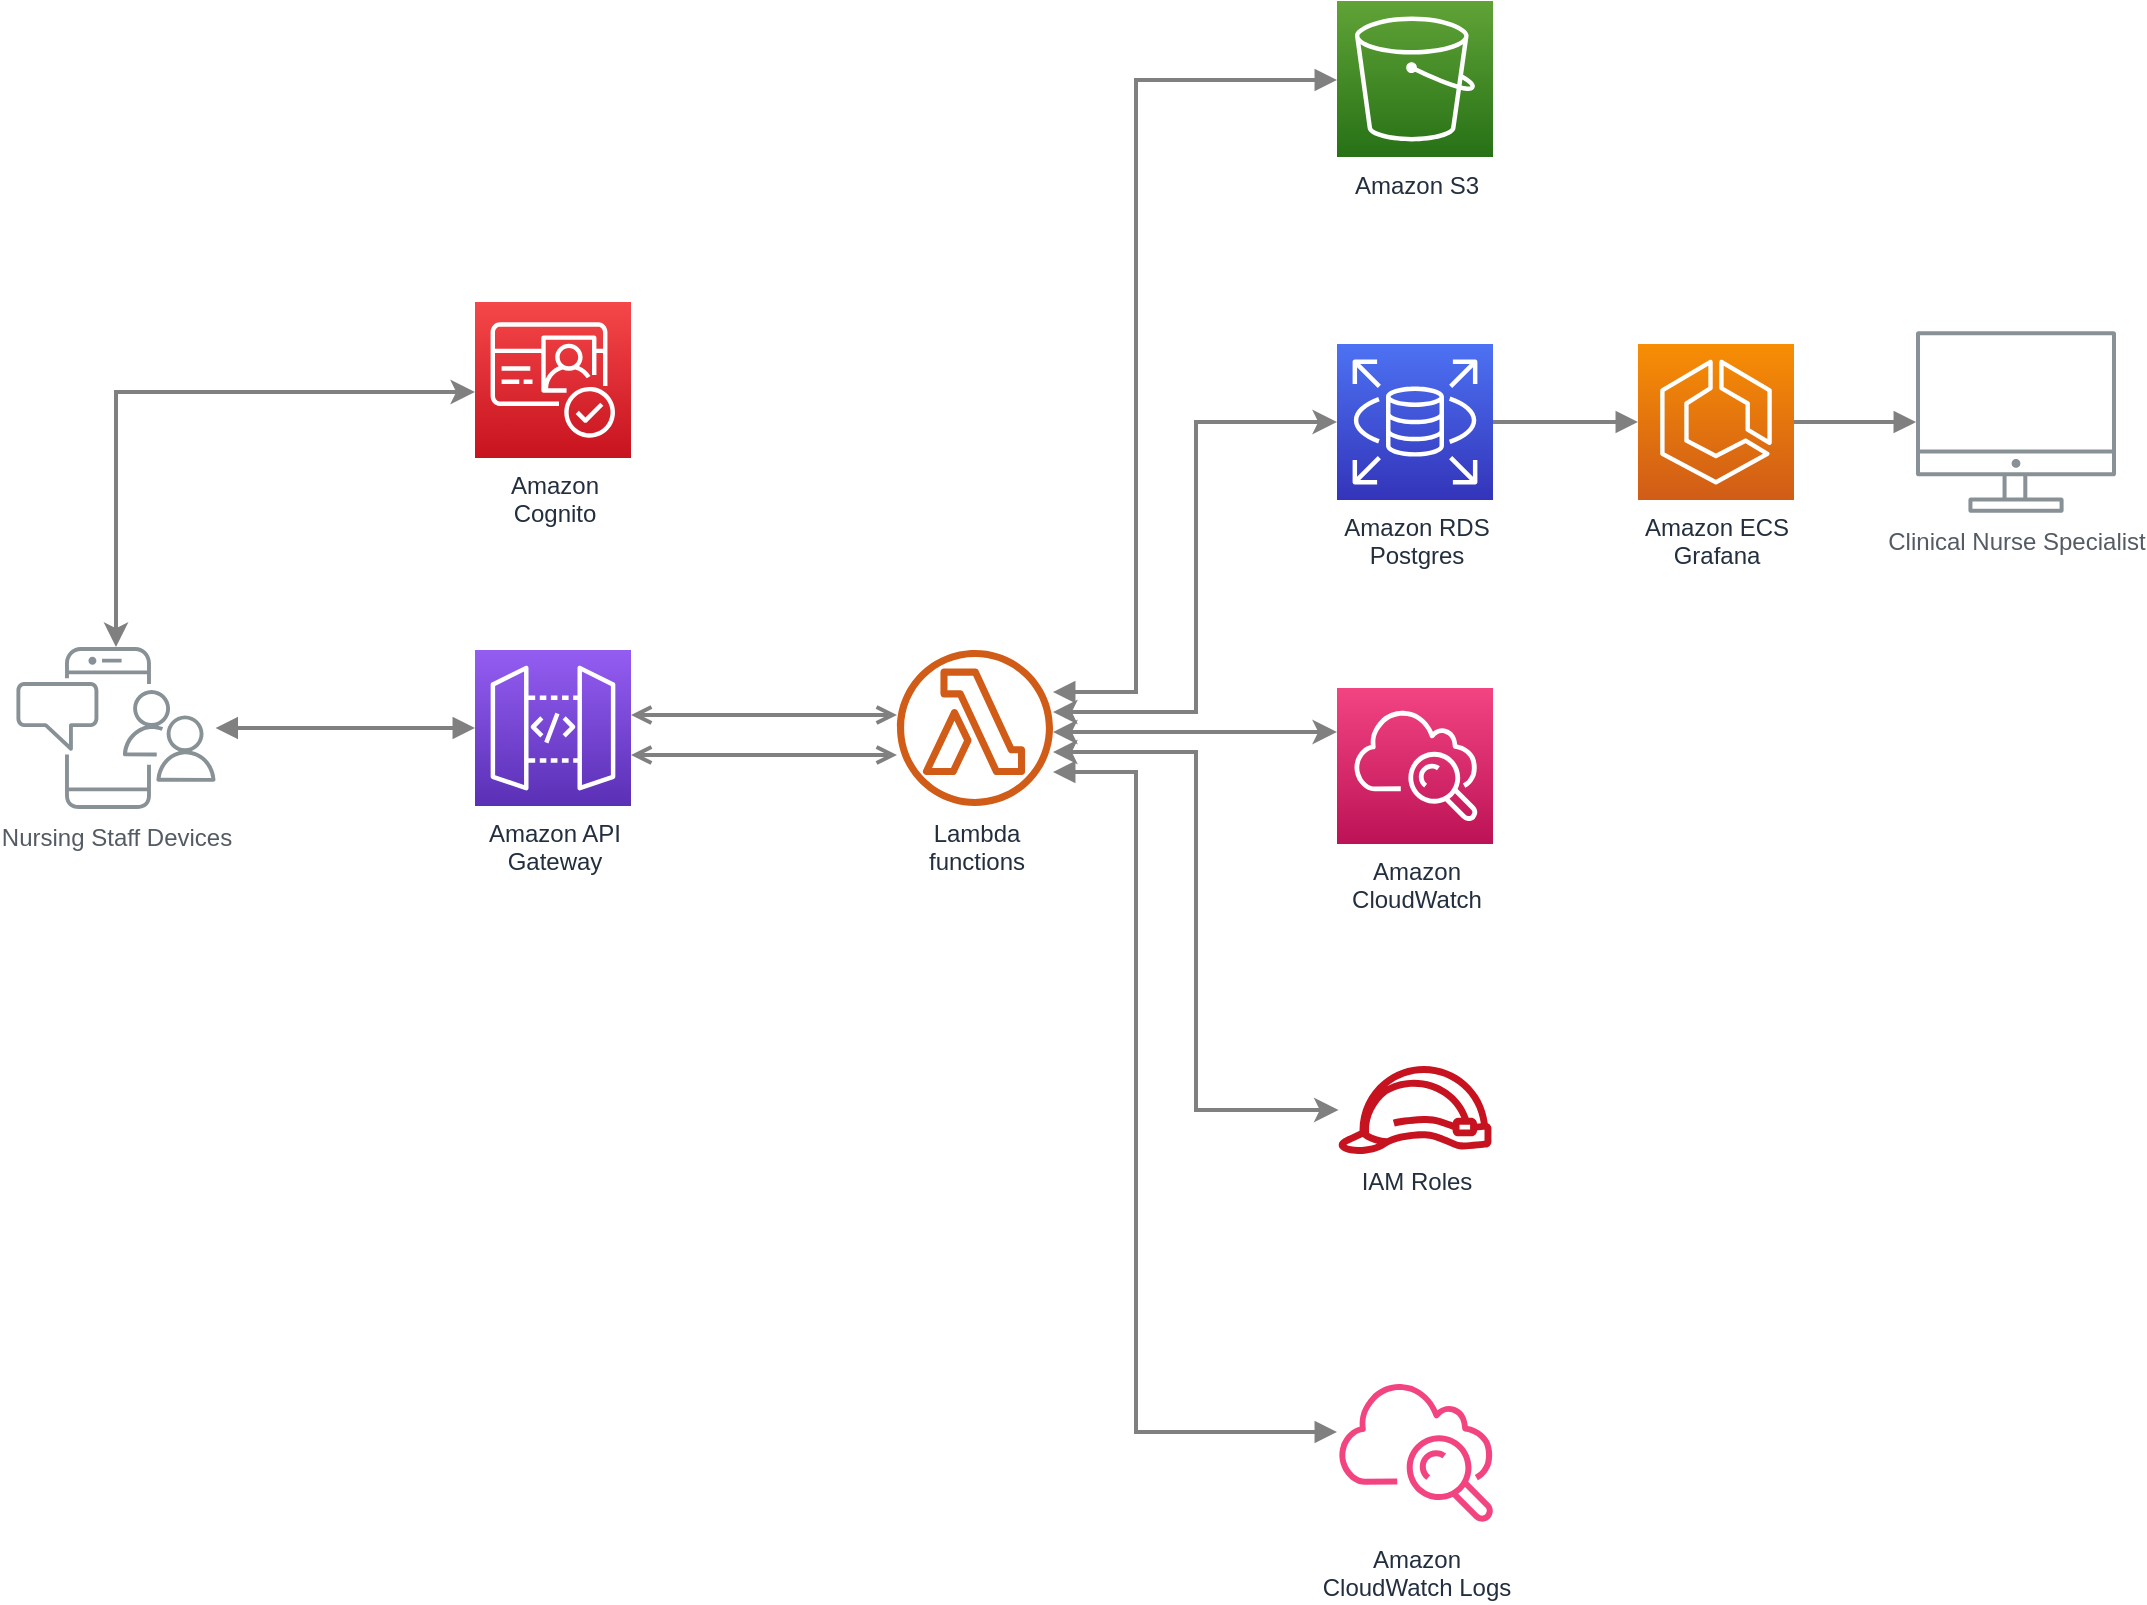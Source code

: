 <mxfile version="15.4.3" type="github"><diagram id="Ht1M8jgEwFfnCIfOTk4-" name="Page-1"><mxGraphModel dx="3953" dy="2137" grid="1" gridSize="10" guides="1" tooltips="1" connect="1" arrows="1" fold="1" page="1" pageScale="1" pageWidth="1169" pageHeight="827" math="0" shadow="0"><root><mxCell id="0"/><mxCell id="1" parent="0"/><mxCell id="UEzPUAAOIrF-is8g5C7q-127" style="edgeStyle=orthogonalEdgeStyle;rounded=0;orthogonalLoop=1;jettySize=auto;html=1;startArrow=block;startFill=1;endArrow=block;endFill=1;strokeWidth=2;strokeColor=#808080;" parent="1" source="UEzPUAAOIrF-is8g5C7q-110" target="UEzPUAAOIrF-is8g5C7q-114" edge="1"><mxGeometry relative="1" as="geometry"><Array as="points"/><mxPoint x="274" y="390" as="targetPoint"/></mxGeometry></mxCell><mxCell id="UEzPUAAOIrF-is8g5C7q-129" style="edgeStyle=orthogonalEdgeStyle;rounded=0;orthogonalLoop=1;jettySize=auto;html=1;startArrow=open;startFill=0;endArrow=open;endFill=0;strokeWidth=2;strokeColor=#808080;" parent="1" source="UEzPUAAOIrF-is8g5C7q-114" target="UEzPUAAOIrF-is8g5C7q-115" edge="1"><mxGeometry relative="1" as="geometry"><Array as="points"><mxPoint x="454.5" y="391.5"/><mxPoint x="454.5" y="391.5"/></Array></mxGeometry></mxCell><mxCell id="UEzPUAAOIrF-is8g5C7q-136" style="edgeStyle=orthogonalEdgeStyle;rounded=0;orthogonalLoop=1;jettySize=auto;html=1;startArrow=block;startFill=1;endArrow=block;endFill=1;strokeWidth=2;strokeColor=#808080;" parent="1" source="UEzPUAAOIrF-is8g5C7q-115" target="UEzPUAAOIrF-is8g5C7q-123" edge="1"><mxGeometry relative="1" as="geometry"><Array as="points"><mxPoint x="644" y="400"/><mxPoint x="644" y="730"/></Array></mxGeometry></mxCell><mxCell id="UEzPUAAOIrF-is8g5C7q-142" style="edgeStyle=orthogonalEdgeStyle;rounded=0;orthogonalLoop=1;jettySize=auto;html=1;startArrow=open;startFill=0;endArrow=open;endFill=0;strokeWidth=2;strokeColor=#808080;" parent="1" source="UEzPUAAOIrF-is8g5C7q-114" target="UEzPUAAOIrF-is8g5C7q-115" edge="1"><mxGeometry relative="1" as="geometry"><mxPoint x="401.5" y="386.5" as="sourcePoint"/><mxPoint x="534.5" y="386.5" as="targetPoint"/><Array as="points"><mxPoint x="454.5" y="371.5"/><mxPoint x="454.5" y="371.5"/></Array></mxGeometry></mxCell><mxCell id="a00gbMixCQpJlxK1CLBN-5" style="edgeStyle=orthogonalEdgeStyle;rounded=0;orthogonalLoop=1;jettySize=auto;html=1;strokeWidth=2;strokeColor=#808080;startArrow=classic;startFill=1;" edge="1" parent="1" source="UEzPUAAOIrF-is8g5C7q-110" target="a00gbMixCQpJlxK1CLBN-6"><mxGeometry relative="1" as="geometry"><mxPoint x="313.5" y="539" as="targetPoint"/><Array as="points"><mxPoint x="134" y="210"/></Array></mxGeometry></mxCell><mxCell id="UEzPUAAOIrF-is8g5C7q-110" value="Nursing Staff Devices" style="outlineConnect=0;gradientColor=none;fontColor=#545B64;strokeColor=none;fillColor=#879196;dashed=0;verticalLabelPosition=bottom;verticalAlign=top;align=center;html=1;fontSize=12;fontStyle=0;aspect=fixed;shape=mxgraph.aws4.illustration_notification;pointerEvents=1;labelBackgroundColor=#ffffff;" parent="1" vertex="1"><mxGeometry x="84" y="337.5" width="100" height="81" as="geometry"/></mxCell><mxCell id="UEzPUAAOIrF-is8g5C7q-114" value="Amazon API&lt;br&gt;Gateway&lt;br&gt;" style="outlineConnect=0;fontColor=#232F3E;gradientColor=#945DF2;gradientDirection=north;fillColor=#5A30B5;strokeColor=#ffffff;dashed=0;verticalLabelPosition=bottom;verticalAlign=top;align=center;html=1;fontSize=12;fontStyle=0;aspect=fixed;shape=mxgraph.aws4.resourceIcon;resIcon=mxgraph.aws4.api_gateway;labelBackgroundColor=#ffffff;" parent="1" vertex="1"><mxGeometry x="313.5" y="339" width="78" height="78" as="geometry"/></mxCell><mxCell id="a00gbMixCQpJlxK1CLBN-7" style="edgeStyle=orthogonalEdgeStyle;rounded=0;orthogonalLoop=1;jettySize=auto;html=1;entryX=0;entryY=0.5;entryDx=0;entryDy=0;entryPerimeter=0;startArrow=classic;startFill=1;strokeColor=#808080;strokeWidth=2;" edge="1" parent="1" source="UEzPUAAOIrF-is8g5C7q-115" target="a00gbMixCQpJlxK1CLBN-2"><mxGeometry relative="1" as="geometry"><Array as="points"><mxPoint x="674" y="370"/><mxPoint x="674" y="225"/></Array></mxGeometry></mxCell><mxCell id="a00gbMixCQpJlxK1CLBN-8" style="edgeStyle=orthogonalEdgeStyle;rounded=0;orthogonalLoop=1;jettySize=auto;html=1;startArrow=classic;startFill=1;strokeColor=#808080;strokeWidth=2;" edge="1" parent="1" source="UEzPUAAOIrF-is8g5C7q-115" target="UEzPUAAOIrF-is8g5C7q-121"><mxGeometry relative="1" as="geometry"><Array as="points"><mxPoint x="654" y="380"/><mxPoint x="654" y="380"/></Array></mxGeometry></mxCell><mxCell id="a00gbMixCQpJlxK1CLBN-9" style="edgeStyle=orthogonalEdgeStyle;rounded=0;orthogonalLoop=1;jettySize=auto;html=1;startArrow=classic;startFill=1;strokeColor=#808080;strokeWidth=2;" edge="1" parent="1" source="UEzPUAAOIrF-is8g5C7q-115" target="UEzPUAAOIrF-is8g5C7q-122"><mxGeometry relative="1" as="geometry"><Array as="points"><mxPoint x="674" y="390"/><mxPoint x="674" y="569"/></Array></mxGeometry></mxCell><mxCell id="a00gbMixCQpJlxK1CLBN-10" style="edgeStyle=orthogonalEdgeStyle;rounded=0;orthogonalLoop=1;jettySize=auto;html=1;startArrow=block;startFill=1;endArrow=block;endFill=1;strokeColor=#808080;strokeWidth=2;" edge="1" parent="1" source="UEzPUAAOIrF-is8g5C7q-115" target="UEzPUAAOIrF-is8g5C7q-116"><mxGeometry relative="1" as="geometry"><Array as="points"><mxPoint x="644" y="360"/><mxPoint x="644" y="54"/></Array></mxGeometry></mxCell><mxCell id="UEzPUAAOIrF-is8g5C7q-115" value="Lambda&lt;br&gt;&lt;div&gt;functions&lt;/div&gt;" style="outlineConnect=0;fontColor=#232F3E;gradientColor=none;fillColor=#D05C17;strokeColor=none;dashed=0;verticalLabelPosition=bottom;verticalAlign=top;align=center;html=1;fontSize=12;fontStyle=0;aspect=fixed;pointerEvents=1;shape=mxgraph.aws4.lambda_function;labelBackgroundColor=#ffffff;" parent="1" vertex="1"><mxGeometry x="524.5" y="339" width="78" height="78" as="geometry"/></mxCell><mxCell id="UEzPUAAOIrF-is8g5C7q-116" value="Amazon S3" style="outlineConnect=0;fontColor=#232F3E;gradientColor=#60A337;gradientDirection=north;fillColor=#277116;strokeColor=#ffffff;dashed=0;verticalLabelPosition=bottom;verticalAlign=top;align=center;html=1;fontSize=12;fontStyle=0;aspect=fixed;shape=mxgraph.aws4.resourceIcon;resIcon=mxgraph.aws4.s3;labelBackgroundColor=#ffffff;" parent="1" vertex="1"><mxGeometry x="744.5" y="14.5" width="78" height="78" as="geometry"/></mxCell><mxCell id="UEzPUAAOIrF-is8g5C7q-121" value="Amazon&lt;br&gt;CloudWatch&lt;br&gt;" style="outlineConnect=0;fontColor=#232F3E;gradientColor=#F34482;gradientDirection=north;fillColor=#BC1356;strokeColor=#ffffff;dashed=0;verticalLabelPosition=bottom;verticalAlign=top;align=center;html=1;fontSize=12;fontStyle=0;aspect=fixed;shape=mxgraph.aws4.resourceIcon;resIcon=mxgraph.aws4.cloudwatch;labelBackgroundColor=#ffffff;" parent="1" vertex="1"><mxGeometry x="744.5" y="358" width="78" height="78" as="geometry"/></mxCell><mxCell id="UEzPUAAOIrF-is8g5C7q-122" value="IAM Roles" style="outlineConnect=0;fontColor=#232F3E;gradientColor=none;fillColor=#C7131F;strokeColor=none;dashed=0;verticalLabelPosition=bottom;verticalAlign=top;align=center;html=1;fontSize=12;fontStyle=0;aspect=fixed;pointerEvents=1;shape=mxgraph.aws4.role;labelBackgroundColor=#ffffff;" parent="1" vertex="1"><mxGeometry x="744.5" y="547" width="78" height="44" as="geometry"/></mxCell><mxCell id="UEzPUAAOIrF-is8g5C7q-123" value="Amazon&lt;br&gt;CloudWatch Logs&lt;br&gt;" style="outlineConnect=0;fontColor=#232F3E;gradientColor=none;gradientDirection=north;fillColor=#F34482;strokeColor=none;dashed=0;verticalLabelPosition=bottom;verticalAlign=top;align=center;html=1;fontSize=12;fontStyle=0;aspect=fixed;shape=mxgraph.aws4.cloudwatch;labelBackgroundColor=#ffffff;" parent="1" vertex="1"><mxGeometry x="744.5" y="701.5" width="78" height="78" as="geometry"/></mxCell><mxCell id="a00gbMixCQpJlxK1CLBN-13" style="edgeStyle=orthogonalEdgeStyle;rounded=0;orthogonalLoop=1;jettySize=auto;html=1;exitX=1;exitY=0.5;exitDx=0;exitDy=0;exitPerimeter=0;startArrow=none;startFill=0;endArrow=block;endFill=1;strokeColor=#808080;strokeWidth=2;" edge="1" parent="1" source="a00gbMixCQpJlxK1CLBN-2" target="a00gbMixCQpJlxK1CLBN-12"><mxGeometry relative="1" as="geometry"/></mxCell><mxCell id="a00gbMixCQpJlxK1CLBN-2" value="&lt;div&gt;Amazon RDS&lt;/div&gt;&lt;div&gt;Postgres&lt;br&gt;&lt;/div&gt;" style="sketch=0;points=[[0,0,0],[0.25,0,0],[0.5,0,0],[0.75,0,0],[1,0,0],[0,1,0],[0.25,1,0],[0.5,1,0],[0.75,1,0],[1,1,0],[0,0.25,0],[0,0.5,0],[0,0.75,0],[1,0.25,0],[1,0.5,0],[1,0.75,0]];outlineConnect=0;fontColor=#232F3E;gradientColor=#4D72F3;gradientDirection=north;fillColor=#3334B9;strokeColor=#ffffff;dashed=0;verticalLabelPosition=bottom;verticalAlign=top;align=center;html=1;fontSize=12;fontStyle=0;aspect=fixed;shape=mxgraph.aws4.resourceIcon;resIcon=mxgraph.aws4.rds;" vertex="1" parent="1"><mxGeometry x="744.5" y="186" width="78" height="78" as="geometry"/></mxCell><mxCell id="a00gbMixCQpJlxK1CLBN-6" value="Amazon &lt;br&gt;Cognito" style="outlineConnect=0;fontColor=#232F3E;gradientColor=#F54749;gradientDirection=north;fillColor=#C7131F;strokeColor=#ffffff;dashed=0;verticalLabelPosition=bottom;verticalAlign=top;align=center;html=1;fontSize=12;fontStyle=0;aspect=fixed;shape=mxgraph.aws4.resourceIcon;resIcon=mxgraph.aws4.cognito;labelBackgroundColor=#ffffff;" vertex="1" parent="1"><mxGeometry x="313.5" y="165" width="78" height="78" as="geometry"/></mxCell><mxCell id="a00gbMixCQpJlxK1CLBN-15" style="edgeStyle=orthogonalEdgeStyle;rounded=0;orthogonalLoop=1;jettySize=auto;html=1;startArrow=none;startFill=0;endArrow=block;endFill=1;strokeColor=#808080;strokeWidth=2;" edge="1" parent="1" source="a00gbMixCQpJlxK1CLBN-12" target="a00gbMixCQpJlxK1CLBN-14"><mxGeometry relative="1" as="geometry"/></mxCell><mxCell id="a00gbMixCQpJlxK1CLBN-12" value="&lt;div&gt;Amazon ECS&lt;/div&gt;&lt;div&gt;Grafana&lt;br&gt;&lt;/div&gt;" style="sketch=0;points=[[0,0,0],[0.25,0,0],[0.5,0,0],[0.75,0,0],[1,0,0],[0,1,0],[0.25,1,0],[0.5,1,0],[0.75,1,0],[1,1,0],[0,0.25,0],[0,0.5,0],[0,0.75,0],[1,0.25,0],[1,0.5,0],[1,0.75,0]];outlineConnect=0;fontColor=#232F3E;gradientColor=#F78E04;gradientDirection=north;fillColor=#D05C17;strokeColor=#ffffff;dashed=0;verticalLabelPosition=bottom;verticalAlign=top;align=center;html=1;fontSize=12;fontStyle=0;aspect=fixed;shape=mxgraph.aws4.resourceIcon;resIcon=mxgraph.aws4.ecs;" vertex="1" parent="1"><mxGeometry x="895" y="186" width="78" height="78" as="geometry"/></mxCell><mxCell id="a00gbMixCQpJlxK1CLBN-14" value="Clinical Nurse Specialist" style="outlineConnect=0;gradientColor=none;fontColor=#545B64;strokeColor=none;fillColor=#879196;dashed=0;verticalLabelPosition=bottom;verticalAlign=top;align=center;html=1;fontSize=12;fontStyle=0;aspect=fixed;shape=mxgraph.aws4.illustration_desktop;pointerEvents=1;labelBackgroundColor=#ffffff;" vertex="1" parent="1"><mxGeometry x="1034" y="179.5" width="100" height="91" as="geometry"/></mxCell></root></mxGraphModel></diagram></mxfile>